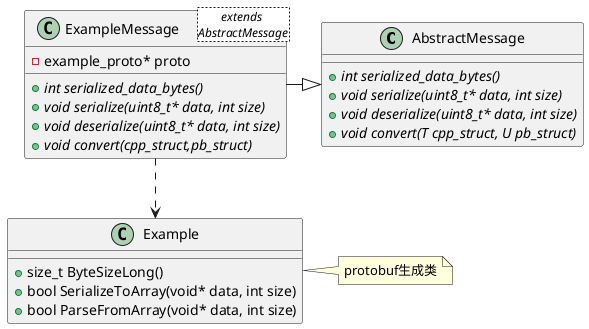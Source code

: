 @startuml
class AbstractMessage{
  +{abstract}int serialized_data_bytes()
  +{abstract}void serialize(uint8_t* data, int size)
  +{abstract}void deserialize(uint8_t* data, int size)
  +{abstract}void convert(T cpp_struct, U pb_struct)
}
class ExampleMessage<extends \nAbstractMessage> {
  +{abstract}int serialized_data_bytes()
  +{abstract}void serialize(uint8_t* data, int size)
  +{abstract}void deserialize(uint8_t* data, int size)
  +{abstract}void convert(cpp_struct,pb_struct)
  - example_proto* proto
}

class Example{
  +size_t ByteSizeLong()
  +bool SerializeToArray(void* data, int size)
  +bool ParseFromArray(void* data, int size)
}
ExampleMessage -|> AbstractMessage
ExampleMessage ..> Example
note right of Example:protobuf生成类
@enduml
